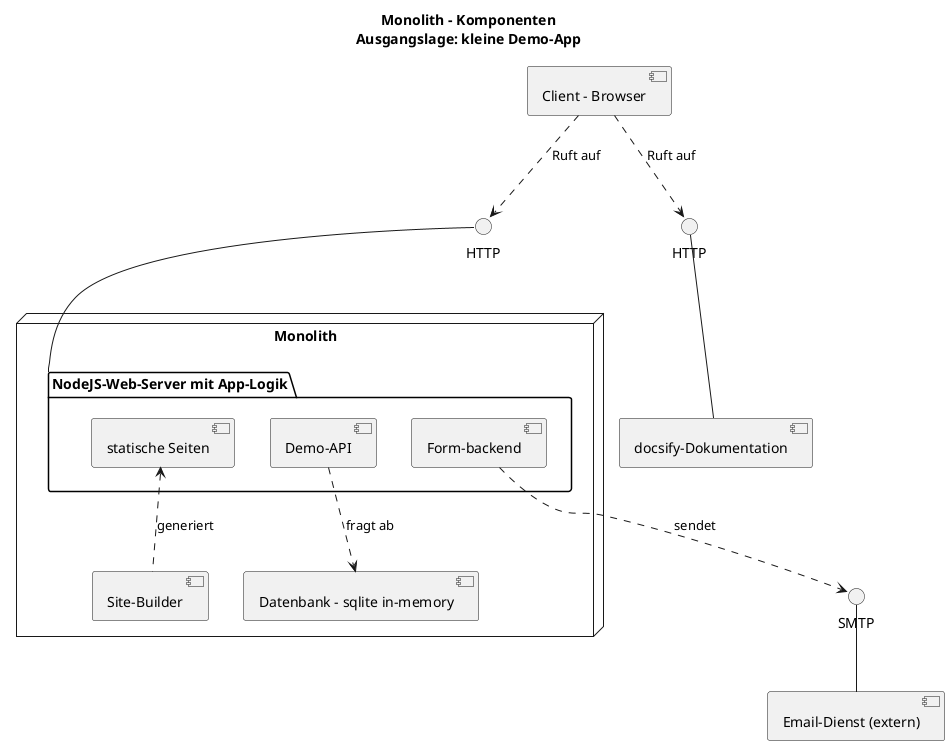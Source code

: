 
@startuml
title
Monolith - Komponenten
Ausgangslage: kleine Demo-App
endtitle

[Client - Browser] as client
together {
	node "Monolith" as monolith {
		[Site-Builder] as site_builder
		package "NodeJS-Web-Server mit App-Logik" as webserver {
			[statische Seiten] as static_site
			[Form-backend] as form_backend
			[Demo-API] as api
		}
		[Datenbank - sqlite in-memory] as db
	}
	[docsify-Dokumentation] as doc
}

interface SMTP as smtp
[Email-Dienst (extern)] as email
smtp -- email

interface HTTP as http 
http -- webserver
client ..> http: Ruft auf

interface HTTP as http_doc 
http_doc -- doc
client ..> http_doc: Ruft auf

api ..> db: fragt ab
form_backend ..> smtp: sendet
site_builder .up.> static_site: generiert
@enduml
